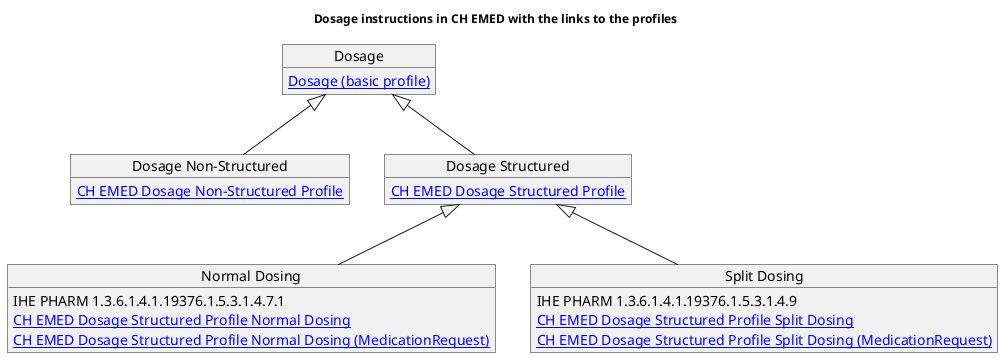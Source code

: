 @startuml

skinparam svgDimensionStyle false

title Dosage instructions in CH EMED with the links to the profiles
skinparam titleFontSize 12

object "Dosage" as dosage {
  [[http://hl7.org/fhir/StructureDefinition/Dosage Dosage (basic profile)]]
}
object "Dosage Non-Structured" as dosagenonstructured {
  [[StructureDefinition-ch-emed-dosage-nonstructured.html CH EMED Dosage Non-Structured Profile]]
}
object "Dosage Structured" as dosagestructured {
  [[StructureDefinition-ch-emed-dosage-structured.html CH EMED Dosage Structured Profile]]
}
object "Normal Dosing" as dosagestructurednormal {
  IHE PHARM 1.3.6.1.4.1.19376.1.5.3.1.4.7.1
  [[StructureDefinition-ch-emed-dosage-structured-normal.html CH EMED Dosage Structured Profile Normal Dosing]]
  [[StructureDefinition-ch-emed-dosage-structured-normal-medicationrequest.html CH EMED Dosage Structured Profile Normal Dosing (MedicationRequest)]]
}
object "Split Dosing" as dosagestructuredsplit {
  IHE PHARM 1.3.6.1.4.1.19376.1.5.3.1.4.9
  [[StructureDefinition-ch-emed-dosage-structured-split.html CH EMED Dosage Structured Profile Split Dosing]]
  [[StructureDefinition-ch-emed-dosage-structured-split-medicationrequest.html CH EMED Dosage Structured Profile Split Dosing (MedicationRequest)]]
}

dosage <|-- dosagenonstructured
dosage <|-- dosagestructured
dosagestructured <|-- dosagestructurednormal
dosagestructured <|-- dosagestructuredsplit
@enduml